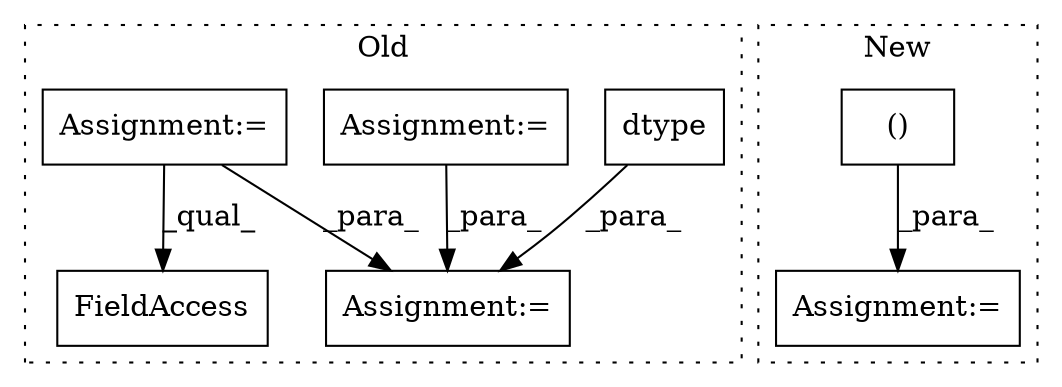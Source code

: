 digraph G {
subgraph cluster0 {
1 [label="dtype" a="32" s="1042,1074" l="6,1" shape="box"];
3 [label="Assignment:=" a="7" s="1331" l="1" shape="box"];
5 [label="Assignment:=" a="7" s="1431" l="28" shape="box"];
6 [label="Assignment:=" a="7" s="638" l="4" shape="box"];
7 [label="FieldAccess" a="22" s="1332" l="10" shape="box"];
label = "Old";
style="dotted";
}
subgraph cluster1 {
2 [label="()" a="106" s="753" l="82" shape="box"];
4 [label="Assignment:=" a="7" s="725" l="1" shape="box"];
label = "New";
style="dotted";
}
1 -> 3 [label="_para_"];
2 -> 4 [label="_para_"];
5 -> 3 [label="_para_"];
6 -> 3 [label="_para_"];
6 -> 7 [label="_qual_"];
}